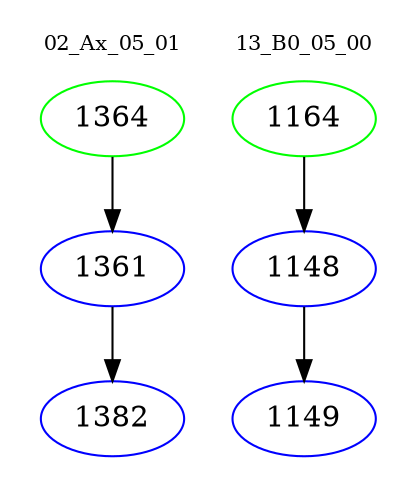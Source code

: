 digraph{
subgraph cluster_0 {
color = white
label = "02_Ax_05_01";
fontsize=10;
T0_1364 [label="1364", color="green"]
T0_1364 -> T0_1361 [color="black"]
T0_1361 [label="1361", color="blue"]
T0_1361 -> T0_1382 [color="black"]
T0_1382 [label="1382", color="blue"]
}
subgraph cluster_1 {
color = white
label = "13_B0_05_00";
fontsize=10;
T1_1164 [label="1164", color="green"]
T1_1164 -> T1_1148 [color="black"]
T1_1148 [label="1148", color="blue"]
T1_1148 -> T1_1149 [color="black"]
T1_1149 [label="1149", color="blue"]
}
}
